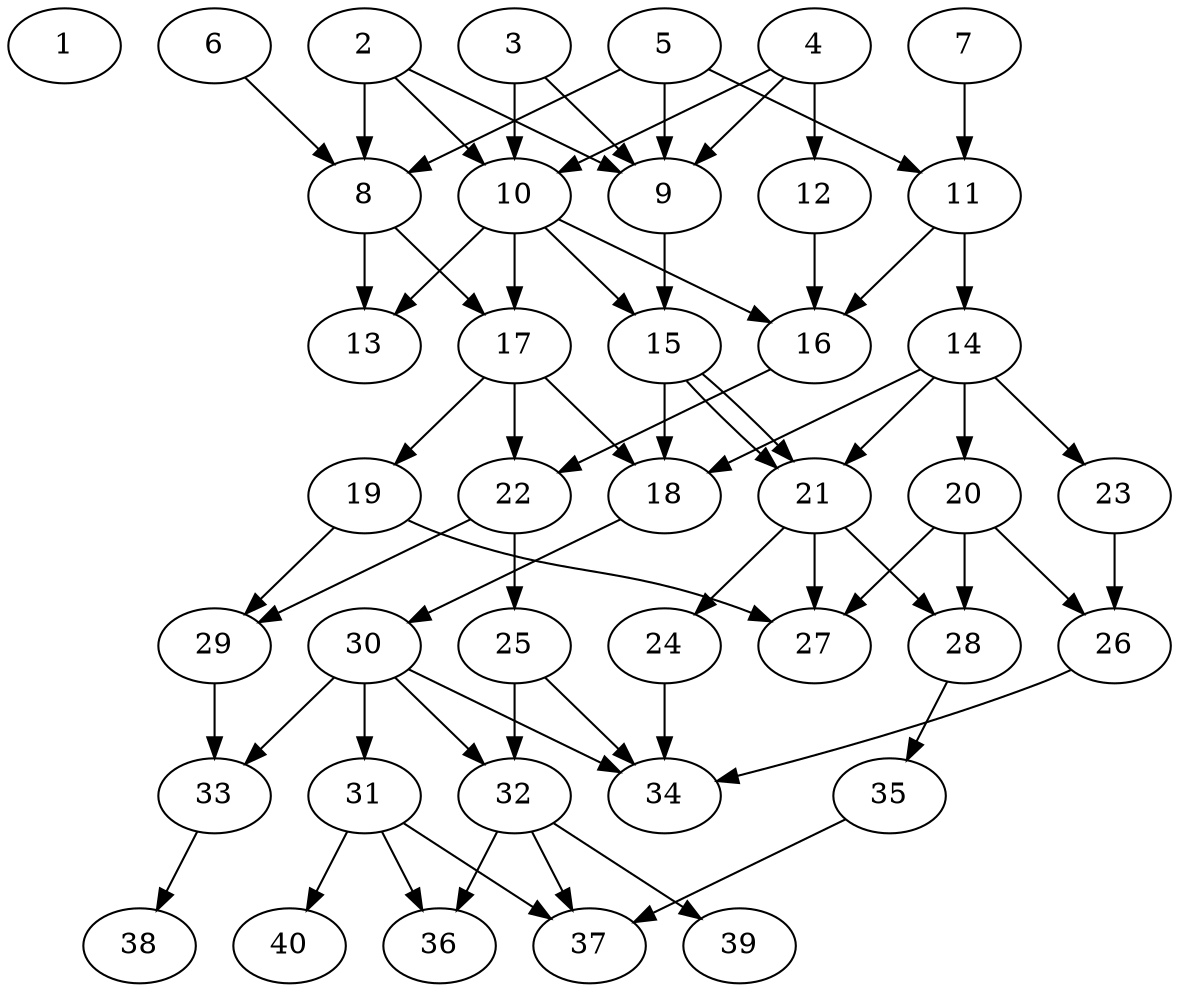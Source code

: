 // DAG automatically generated by daggen at Thu Oct  3 14:06:49 2019
// ./daggen --dot -n 40 --ccr 0.5 --fat 0.5 --regular 0.7 --density 0.5 --mindata 5242880 --maxdata 52428800 
digraph G {
  1 [size="76560384", alpha="0.01", expect_size="38280192"] 
  2 [size="86386688", alpha="0.15", expect_size="43193344"] 
  2 -> 8 [size ="43193344"]
  2 -> 9 [size ="43193344"]
  2 -> 10 [size ="43193344"]
  3 [size="63956992", alpha="0.08", expect_size="31978496"] 
  3 -> 9 [size ="31978496"]
  3 -> 10 [size ="31978496"]
  4 [size="23175168", alpha="0.19", expect_size="11587584"] 
  4 -> 9 [size ="11587584"]
  4 -> 10 [size ="11587584"]
  4 -> 12 [size ="11587584"]
  5 [size="73314304", alpha="0.18", expect_size="36657152"] 
  5 -> 8 [size ="36657152"]
  5 -> 9 [size ="36657152"]
  5 -> 11 [size ="36657152"]
  6 [size="58241024", alpha="0.14", expect_size="29120512"] 
  6 -> 8 [size ="29120512"]
  7 [size="58290176", alpha="0.18", expect_size="29145088"] 
  7 -> 11 [size ="29145088"]
  8 [size="36741120", alpha="0.09", expect_size="18370560"] 
  8 -> 13 [size ="18370560"]
  8 -> 17 [size ="18370560"]
  9 [size="26834944", alpha="0.17", expect_size="13417472"] 
  9 -> 15 [size ="13417472"]
  10 [size="82345984", alpha="0.05", expect_size="41172992"] 
  10 -> 13 [size ="41172992"]
  10 -> 15 [size ="41172992"]
  10 -> 16 [size ="41172992"]
  10 -> 17 [size ="41172992"]
  11 [size="71344128", alpha="0.13", expect_size="35672064"] 
  11 -> 14 [size ="35672064"]
  11 -> 16 [size ="35672064"]
  12 [size="78286848", alpha="0.06", expect_size="39143424"] 
  12 -> 16 [size ="39143424"]
  13 [size="55998464", alpha="0.00", expect_size="27999232"] 
  14 [size="94228480", alpha="0.18", expect_size="47114240"] 
  14 -> 18 [size ="47114240"]
  14 -> 20 [size ="47114240"]
  14 -> 21 [size ="47114240"]
  14 -> 23 [size ="47114240"]
  15 [size="88901632", alpha="0.09", expect_size="44450816"] 
  15 -> 18 [size ="44450816"]
  15 -> 21 [size ="44450816"]
  15 -> 21 [size ="44450816"]
  16 [size="80869376", alpha="0.17", expect_size="40434688"] 
  16 -> 22 [size ="40434688"]
  17 [size="51935232", alpha="0.07", expect_size="25967616"] 
  17 -> 18 [size ="25967616"]
  17 -> 19 [size ="25967616"]
  17 -> 22 [size ="25967616"]
  18 [size="42741760", alpha="0.13", expect_size="21370880"] 
  18 -> 30 [size ="21370880"]
  19 [size="84535296", alpha="0.03", expect_size="42267648"] 
  19 -> 27 [size ="42267648"]
  19 -> 29 [size ="42267648"]
  20 [size="71440384", alpha="0.10", expect_size="35720192"] 
  20 -> 26 [size ="35720192"]
  20 -> 27 [size ="35720192"]
  20 -> 28 [size ="35720192"]
  21 [size="94836736", alpha="0.11", expect_size="47418368"] 
  21 -> 24 [size ="47418368"]
  21 -> 27 [size ="47418368"]
  21 -> 28 [size ="47418368"]
  22 [size="62038016", alpha="0.08", expect_size="31019008"] 
  22 -> 25 [size ="31019008"]
  22 -> 29 [size ="31019008"]
  23 [size="91897856", alpha="0.17", expect_size="45948928"] 
  23 -> 26 [size ="45948928"]
  24 [size="94234624", alpha="0.08", expect_size="47117312"] 
  24 -> 34 [size ="47117312"]
  25 [size="82784256", alpha="0.13", expect_size="41392128"] 
  25 -> 32 [size ="41392128"]
  25 -> 34 [size ="41392128"]
  26 [size="30404608", alpha="0.08", expect_size="15202304"] 
  26 -> 34 [size ="15202304"]
  27 [size="16971776", alpha="0.12", expect_size="8485888"] 
  28 [size="51898368", alpha="0.03", expect_size="25949184"] 
  28 -> 35 [size ="25949184"]
  29 [size="18374656", alpha="0.17", expect_size="9187328"] 
  29 -> 33 [size ="9187328"]
  30 [size="31975424", alpha="0.06", expect_size="15987712"] 
  30 -> 31 [size ="15987712"]
  30 -> 32 [size ="15987712"]
  30 -> 33 [size ="15987712"]
  30 -> 34 [size ="15987712"]
  31 [size="79333376", alpha="0.08", expect_size="39666688"] 
  31 -> 36 [size ="39666688"]
  31 -> 37 [size ="39666688"]
  31 -> 40 [size ="39666688"]
  32 [size="37783552", alpha="0.04", expect_size="18891776"] 
  32 -> 36 [size ="18891776"]
  32 -> 37 [size ="18891776"]
  32 -> 39 [size ="18891776"]
  33 [size="77598720", alpha="0.10", expect_size="38799360"] 
  33 -> 38 [size ="38799360"]
  34 [size="63506432", alpha="0.14", expect_size="31753216"] 
  35 [size="102569984", alpha="0.14", expect_size="51284992"] 
  35 -> 37 [size ="51284992"]
  36 [size="68876288", alpha="0.10", expect_size="34438144"] 
  37 [size="104550400", alpha="0.14", expect_size="52275200"] 
  38 [size="68659200", alpha="0.04", expect_size="34329600"] 
  39 [size="81825792", alpha="0.11", expect_size="40912896"] 
  40 [size="66031616", alpha="0.11", expect_size="33015808"] 
}

